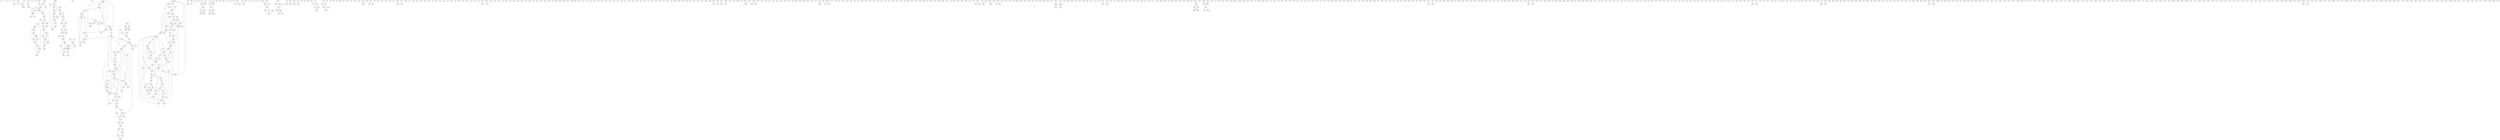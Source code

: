 digraph adj {
graph [k=25]
edge [d=-24]
"1+" [l=53 C=129]
"1-" [l=53 C=129]
"4+" [l=106 C=331]
"4-" [l=106 C=331]
"5+" [l=152 C=656]
"5-" [l=152 C=656]
"7+" [l=27 C=31]
"7-" [l=27 C=31]
"10+" [l=79 C=239]
"10-" [l=79 C=239]
"14+" [l=54 C=116]
"14-" [l=54 C=116]
"20+" [l=199 C=759]
"20-" [l=199 C=759]
"22+" [l=31 C=436]
"22-" [l=31 C=436]
"23+" [l=172 C=756]
"23-" [l=172 C=756]
"26+" [l=147 C=558]
"26-" [l=147 C=558]
"27+" [l=88 C=333]
"27-" [l=88 C=333]
"28+" [l=88 C=402]
"28-" [l=88 C=402]
"30+" [l=49 C=92]
"30-" [l=49 C=92]
"31+" [l=73 C=259]
"31-" [l=73 C=259]
"34+" [l=42 C=1011]
"34-" [l=42 C=1011]
"35+" [l=210 C=984]
"35-" [l=210 C=984]
"40+" [l=45 C=267]
"40-" [l=45 C=267]
"44+" [l=159 C=627]
"44-" [l=159 C=627]
"46+" [l=162 C=563]
"46-" [l=162 C=563]
"48+" [l=98 C=440]
"48-" [l=98 C=440]
"49+" [l=71 C=251]
"49-" [l=71 C=251]
"56+" [l=109 C=605]
"56-" [l=109 C=605]
"57+" [l=43 C=161]
"57-" [l=43 C=161]
"59+" [l=36 C=178]
"59-" [l=36 C=178]
"60+" [l=133 C=654]
"60-" [l=133 C=654]
"61+" [l=69 C=146]
"61-" [l=69 C=146]
"63+" [l=125 C=463]
"63-" [l=125 C=463]
"67+" [l=60 C=278]
"67-" [l=60 C=278]
"68+" [l=117 C=249]
"68-" [l=117 C=249]
"69+" [l=77 C=454]
"69-" [l=77 C=454]
"70+" [l=99 C=779]
"70-" [l=99 C=779]
"76+" [l=49 C=170]
"76-" [l=49 C=170]
"77+" [l=26 C=192]
"77-" [l=26 C=192]
"78+" [l=73 C=225]
"78-" [l=73 C=225]
"80+" [l=215 C=1182]
"80-" [l=215 C=1182]
"81+" [l=62 C=316]
"81-" [l=62 C=316]
"89+" [l=202 C=1008]
"89-" [l=202 C=1008]
"91+" [l=46 C=116]
"91-" [l=46 C=116]
"94+" [l=40 C=582]
"94-" [l=40 C=582]
"95+" [l=97 C=397]
"95-" [l=97 C=397]
"96+" [l=46 C=160]
"96-" [l=46 C=160]
"100+" [l=144 C=553]
"100-" [l=144 C=553]
"106+" [l=70 C=205]
"106-" [l=70 C=205]
"111+" [l=43 C=278]
"111-" [l=43 C=278]
"116+" [l=131 C=650]
"116-" [l=131 C=650]
"118+" [l=119 C=606]
"118-" [l=119 C=606]
"123+" [l=77 C=147]
"123-" [l=77 C=147]
"124+" [l=171 C=625]
"124-" [l=171 C=625]
"125+" [l=102 C=739]
"125-" [l=102 C=739]
"126+" [l=132 C=552]
"126-" [l=132 C=552]
"127+" [l=75 C=259]
"127-" [l=75 C=259]
"128+" [l=102 C=542]
"128-" [l=102 C=542]
"130+" [l=62 C=204]
"130-" [l=62 C=204]
"132+" [l=118 C=463]
"132-" [l=118 C=463]
"140+" [l=70 C=195]
"140-" [l=70 C=195]
"144+" [l=113 C=370]
"144-" [l=113 C=370]
"146+" [l=55 C=103]
"146-" [l=55 C=103]
"149+" [l=59 C=128]
"149-" [l=59 C=128]
"150+" [l=129 C=547]
"150-" [l=129 C=547]
"157+" [l=72 C=193]
"157-" [l=72 C=193]
"158+" [l=40 C=183]
"158-" [l=40 C=183]
"161+" [l=183 C=902]
"161-" [l=183 C=902]
"163+" [l=65 C=169]
"163-" [l=65 C=169]
"164+" [l=78 C=181]
"164-" [l=78 C=181]
"165+" [l=49 C=57]
"165-" [l=49 C=57]
"166+" [l=39 C=161]
"166-" [l=39 C=161]
"167+" [l=178 C=612]
"167-" [l=178 C=612]
"168+" [l=116 C=412]
"168-" [l=116 C=412]
"178+" [l=84 C=260]
"178-" [l=84 C=260]
"179+" [l=70 C=213]
"179-" [l=70 C=213]
"180+" [l=53 C=131]
"180-" [l=53 C=131]
"181+" [l=60 C=261]
"181-" [l=60 C=261]
"183+" [l=74 C=134]
"183-" [l=74 C=134]
"184+" [l=50 C=124]
"184-" [l=50 C=124]
"186+" [l=37 C=300]
"186-" [l=37 C=300]
"193+" [l=96 C=204]
"193-" [l=96 C=204]
"199+" [l=121 C=490]
"199-" [l=121 C=490]
"200+" [l=102 C=364]
"200-" [l=102 C=364]
"202+" [l=56 C=151]
"202-" [l=56 C=151]
"205+" [l=87 C=274]
"205-" [l=87 C=274]
"206+" [l=49 C=285]
"206-" [l=49 C=285]
"208+" [l=113 C=535]
"208-" [l=113 C=535]
"209+" [l=83 C=295]
"209-" [l=83 C=295]
"210+" [l=29 C=118]
"210-" [l=29 C=118]
"211+" [l=92 C=290]
"211-" [l=92 C=290]
"213+" [l=426 C=1849]
"213-" [l=426 C=1849]
"214+" [l=118 C=328]
"214-" [l=118 C=328]
"215+" [l=103 C=273]
"215-" [l=103 C=273]
"217+" [l=111 C=485]
"217-" [l=111 C=485]
"225+" [l=159 C=476]
"225-" [l=159 C=476]
"226+" [l=53 C=155]
"226-" [l=53 C=155]
"233+" [l=51 C=114]
"233-" [l=51 C=114]
"234+" [l=39 C=119]
"234-" [l=39 C=119]
"241+" [l=54 C=93]
"241-" [l=54 C=93]
"243+" [l=128 C=510]
"243-" [l=128 C=510]
"245+" [l=76 C=166]
"245-" [l=76 C=166]
"248+" [l=47 C=377]
"248-" [l=47 C=377]
"251+" [l=70 C=198]
"251-" [l=70 C=198]
"255+" [l=49 C=156]
"255-" [l=49 C=156]
"256+" [l=163 C=693]
"256-" [l=163 C=693]
"260+" [l=166 C=748]
"260-" [l=166 C=748]
"261+" [l=151 C=658]
"261-" [l=151 C=658]
"264+" [l=72 C=242]
"264-" [l=72 C=242]
"265+" [l=44 C=59]
"265-" [l=44 C=59]
"269+" [l=83 C=208]
"269-" [l=83 C=208]
"270+" [l=125 C=374]
"270-" [l=125 C=374]
"272+" [l=88 C=570]
"272-" [l=88 C=570]
"273+" [l=142 C=642]
"273-" [l=142 C=642]
"275+" [l=62 C=164]
"275-" [l=62 C=164]
"276+" [l=114 C=414]
"276-" [l=114 C=414]
"278+" [l=95 C=270]
"278-" [l=95 C=270]
"279+" [l=55 C=79]
"279-" [l=55 C=79]
"280+" [l=169 C=784]
"280-" [l=169 C=784]
"286+" [l=50 C=700]
"286-" [l=50 C=700]
"288+" [l=54 C=120]
"288-" [l=54 C=120]
"289+" [l=71 C=157]
"289-" [l=71 C=157]
"291+" [l=70 C=264]
"291-" [l=70 C=264]
"292+" [l=218 C=1165]
"292-" [l=218 C=1165]
"294+" [l=112 C=501]
"294-" [l=112 C=501]
"295+" [l=51 C=179]
"295-" [l=51 C=179]
"297+" [l=68 C=156]
"297-" [l=68 C=156]
"299+" [l=133 C=346]
"299-" [l=133 C=346]
"300+" [l=49 C=154]
"300-" [l=49 C=154]
"303+" [l=49 C=70]
"303-" [l=49 C=70]
"307+" [l=71 C=214]
"307-" [l=71 C=214]
"309+" [l=27 C=60]
"309-" [l=27 C=60]
"311+" [l=42 C=744]
"311-" [l=42 C=744]
"314+" [l=84 C=230]
"314-" [l=84 C=230]
"317+" [l=81 C=303]
"317-" [l=81 C=303]
"319+" [l=112 C=288]
"319-" [l=112 C=288]
"320+" [l=414 C=1998]
"320-" [l=414 C=1998]
"323+" [l=48 C=130]
"323-" [l=48 C=130]
"325+" [l=65 C=195]
"325-" [l=65 C=195]
"327+" [l=137 C=647]
"327-" [l=137 C=647]
"328+" [l=135 C=527]
"328-" [l=135 C=527]
"329+" [l=143 C=551]
"329-" [l=143 C=551]
"331+" [l=87 C=356]
"331-" [l=87 C=356]
"332+" [l=76 C=204]
"332-" [l=76 C=204]
"333+" [l=150 C=814]
"333-" [l=150 C=814]
"337+" [l=49 C=162]
"337-" [l=49 C=162]
"338+" [l=58 C=182]
"338-" [l=58 C=182]
"340+" [l=35 C=112]
"340-" [l=35 C=112]
"341+" [l=159 C=657]
"341-" [l=159 C=657]
"342+" [l=84 C=295]
"342-" [l=84 C=295]
"343+" [l=195 C=599]
"343-" [l=195 C=599]
"344+" [l=51 C=179]
"344-" [l=51 C=179]
"347+" [l=97 C=204]
"347-" [l=97 C=204]
"356+" [l=49 C=101]
"356-" [l=49 C=101]
"357+" [l=56 C=171]
"357-" [l=56 C=171]
"362+" [l=52 C=282]
"362-" [l=52 C=282]
"364+" [l=216 C=946]
"364-" [l=216 C=946]
"366+" [l=25 C=57]
"366-" [l=25 C=57]
"367+" [l=27 C=54]
"367-" [l=27 C=54]
"369+" [l=26 C=18]
"369-" [l=26 C=18]
"370+" [l=67 C=384]
"370-" [l=67 C=384]
"371+" [l=60 C=132]
"371-" [l=60 C=132]
"373+" [l=138 C=573]
"373-" [l=138 C=573]
"374+" [l=100 C=441]
"374-" [l=100 C=441]
"376+" [l=53 C=231]
"376-" [l=53 C=231]
"379+" [l=30 C=53]
"379-" [l=30 C=53]
"380+" [l=131 C=547]
"380-" [l=131 C=547]
"382+" [l=237 C=935]
"382-" [l=237 C=935]
"385+" [l=34 C=293]
"385-" [l=34 C=293]
"387+" [l=55 C=97]
"387-" [l=55 C=97]
"388+" [l=55 C=229]
"388-" [l=55 C=229]
"389+" [l=42 C=481]
"389-" [l=42 C=481]
"390+" [l=81 C=147]
"390-" [l=81 C=147]
"391+" [l=119 C=534]
"391-" [l=119 C=534]
"394+" [l=79 C=311]
"394-" [l=79 C=311]
"396+" [l=27 C=31]
"396-" [l=27 C=31]
"400+" [l=92 C=783]
"400-" [l=92 C=783]
"403+" [l=25 C=25]
"403-" [l=25 C=25]
"407+" [l=33 C=195]
"407-" [l=33 C=195]
"408+" [l=64 C=399]
"408-" [l=64 C=399]
"409+" [l=58 C=185]
"409-" [l=58 C=185]
"411+" [l=230 C=1081]
"411-" [l=230 C=1081]
"415+" [l=79 C=348]
"415-" [l=79 C=348]
"417+" [l=120 C=489]
"417-" [l=120 C=489]
"418+" [l=46 C=304]
"418-" [l=46 C=304]
"419+" [l=49 C=291]
"419-" [l=49 C=291]
"420+" [l=82 C=318]
"420-" [l=82 C=318]
"423+" [l=95 C=420]
"423-" [l=95 C=420]
"426+" [l=27 C=71]
"426-" [l=27 C=71]
"430+" [l=41 C=218]
"430-" [l=41 C=218]
"431+" [l=58 C=183]
"431-" [l=58 C=183]
"433+" [l=98 C=318]
"433-" [l=98 C=318]
"436+" [l=217 C=882]
"436-" [l=217 C=882]
"439+" [l=55 C=171]
"439-" [l=55 C=171]
"440+" [l=104 C=405]
"440-" [l=104 C=405]
"442+" [l=176 C=1051]
"442-" [l=176 C=1051]
"444+" [l=127 C=563]
"444-" [l=127 C=563]
"448+" [l=51 C=133]
"448-" [l=51 C=133]
"449+" [l=66 C=178]
"449-" [l=66 C=178]
"450+" [l=76 C=234]
"450-" [l=76 C=234]
"451+" [l=35 C=147]
"451-" [l=35 C=147]
"453+" [l=71 C=229]
"453-" [l=71 C=229]
"455+" [l=124 C=362]
"455-" [l=124 C=362]
"457+" [l=113 C=421]
"457-" [l=113 C=421]
"464+" [l=84 C=245]
"464-" [l=84 C=245]
"466+" [l=55 C=115]
"466-" [l=55 C=115]
"468+" [l=127 C=435]
"468-" [l=127 C=435]
"470+" [l=66 C=119]
"470-" [l=66 C=119]
"471+" [l=144 C=653]
"471-" [l=144 C=653]
"475+" [l=145 C=594]
"475-" [l=145 C=594]
"477+" [l=105 C=309]
"477-" [l=105 C=309]
"478+" [l=25 C=8]
"478-" [l=25 C=8]
"480+" [l=66 C=154]
"480-" [l=66 C=154]
"481+" [l=170 C=781]
"481-" [l=170 C=781]
"482+" [l=30 C=63]
"482-" [l=30 C=63]
"483+" [l=145 C=598]
"483-" [l=145 C=598]
"484+" [l=306 C=1496]
"484-" [l=306 C=1496]
"487+" [l=115 C=351]
"487-" [l=115 C=351]
"488+" [l=59 C=193]
"488-" [l=59 C=193]
"489+" [l=58 C=271]
"489-" [l=58 C=271]
"490+" [l=55 C=109]
"490-" [l=55 C=109]
"491+" [l=49 C=131]
"491-" [l=49 C=131]
"494+" [l=107 C=303]
"494-" [l=107 C=303]
"499+" [l=283 C=1214]
"499-" [l=283 C=1214]
"500+" [l=49 C=143]
"500-" [l=49 C=143]
"501+" [l=69 C=266]
"501-" [l=69 C=266]
"502+" [l=183 C=773]
"502-" [l=183 C=773]
"503+" [l=25 C=8]
"503-" [l=25 C=8]
"508+" [l=184 C=1499]
"508-" [l=184 C=1499]
"511+" [l=86 C=285]
"511-" [l=86 C=285]
"516+" [l=54 C=120]
"516-" [l=54 C=120]
"518+" [l=34 C=199]
"518-" [l=34 C=199]
"520+" [l=46 C=102]
"520-" [l=46 C=102]
"523+" [l=26 C=115]
"523-" [l=26 C=115]
"526+" [l=75 C=263]
"526-" [l=75 C=263]
"528+" [l=241 C=755]
"528-" [l=241 C=755]
"532+" [l=27 C=20]
"532-" [l=27 C=20]
"535+" [l=171 C=503]
"535-" [l=171 C=503]
"536+" [l=31 C=157]
"536-" [l=31 C=157]
"537+" [l=98 C=407]
"537-" [l=98 C=407]
"538+" [l=67 C=192]
"538-" [l=67 C=192]
"539+" [l=36 C=959]
"539-" [l=36 C=959]
"544+" [l=72 C=171]
"544-" [l=72 C=171]
"545+" [l=97 C=350]
"545-" [l=97 C=350]
"547+" [l=57 C=121]
"547-" [l=57 C=121]
"548+" [l=63 C=229]
"548-" [l=63 C=229]
"550+" [l=61 C=368]
"550-" [l=61 C=368]
"551+" [l=125 C=414]
"551-" [l=125 C=414]
"558+" [l=266 C=1374]
"558-" [l=266 C=1374]
"559+" [l=69 C=195]
"559-" [l=69 C=195]
"560+" [l=35 C=183]
"560-" [l=35 C=183]
"561+" [l=157 C=664]
"561-" [l=157 C=664]
"562+" [l=69 C=688]
"562-" [l=69 C=688]
"564+" [l=48 C=150]
"564-" [l=48 C=150]
"569+" [l=244 C=1344]
"569-" [l=244 C=1344]
"571+" [l=251 C=1015]
"571-" [l=251 C=1015]
"572+" [l=227 C=790]
"572-" [l=227 C=790]
"573+" [l=32 C=139]
"573-" [l=32 C=139]
"574+" [l=133 C=470]
"574-" [l=133 C=470]
"576+" [l=55 C=177]
"576-" [l=55 C=177]
"577+" [l=141 C=490]
"577-" [l=141 C=490]
"579+" [l=58 C=163]
"579-" [l=58 C=163]
"581+" [l=71 C=165]
"581-" [l=71 C=165]
"586+" [l=50 C=86]
"586-" [l=50 C=86]
"587+" [l=179 C=751]
"587-" [l=179 C=751]
"591+" [l=293 C=1431]
"591-" [l=293 C=1431]
"599+" [l=75 C=253]
"599-" [l=75 C=253]
"603+" [l=119 C=519]
"603-" [l=119 C=519]
"604+" [l=80 C=236]
"604-" [l=80 C=236]
"607+" [l=39 C=401]
"607-" [l=39 C=401]
"608+" [l=49 C=114]
"608-" [l=49 C=114]
"610+" [l=157 C=441]
"610-" [l=157 C=441]
"611+" [l=61 C=176]
"611-" [l=61 C=176]
"617+" [l=49 C=163]
"617-" [l=49 C=163]
"622+" [l=62 C=184]
"622-" [l=62 C=184]
"623+" [l=62 C=269]
"623-" [l=62 C=269]
"626+" [l=98 C=325]
"626-" [l=98 C=325]
"627+" [l=131 C=493]
"627-" [l=131 C=493]
"629+" [l=199 C=880]
"629-" [l=199 C=880]
"631+" [l=162 C=748]
"631-" [l=162 C=748]
"632+" [l=63 C=422]
"632-" [l=63 C=422]
"633+" [l=33 C=53]
"633-" [l=33 C=53]
"635+" [l=60 C=114]
"635-" [l=60 C=114]
"637+" [l=73 C=178]
"637-" [l=73 C=178]
"638+" [l=129 C=600]
"638-" [l=129 C=600]
"639+" [l=129 C=304]
"639-" [l=129 C=304]
"648+" [l=109 C=305]
"648-" [l=109 C=305]
"651+" [l=83 C=244]
"651-" [l=83 C=244]
"652+" [l=79 C=226]
"652-" [l=79 C=226]
"653+" [l=116 C=535]
"653-" [l=116 C=535]
"655+" [l=204 C=985]
"655-" [l=204 C=985]
"656+" [l=131 C=425]
"656-" [l=131 C=425]
"657+" [l=187 C=744]
"657-" [l=187 C=744]
"662+" [l=68 C=232]
"662-" [l=68 C=232]
"663+" [l=67 C=658]
"663-" [l=67 C=658]
"664+" [l=54 C=130]
"664-" [l=54 C=130]
"667+" [l=171 C=682]
"667-" [l=171 C=682]
"668+" [l=84 C=221]
"668-" [l=84 C=221]
"669+" [l=140 C=546]
"669-" [l=140 C=546]
"673+" [l=39 C=456]
"673-" [l=39 C=456]
"675+" [l=186 C=946]
"675-" [l=186 C=946]
"676+" [l=130 C=334]
"676-" [l=130 C=334]
"678+" [l=174 C=829]
"678-" [l=174 C=829]
"680+" [l=187 C=702]
"680-" [l=187 C=702]
"682+" [l=59 C=161]
"682-" [l=59 C=161]
"683+" [l=70 C=284]
"683-" [l=70 C=284]
"685+" [l=170 C=603]
"685-" [l=170 C=603]
"687+" [l=128 C=429]
"687-" [l=128 C=429]
"690+" [l=156 C=620]
"690-" [l=156 C=620]
"692+" [l=74 C=285]
"692-" [l=74 C=285]
"703+" [l=145 C=409]
"703-" [l=145 C=409]
"704+" [l=118 C=586]
"704-" [l=118 C=586]
"705+" [l=88 C=494]
"705-" [l=88 C=494]
"706+" [l=58 C=139]
"706-" [l=58 C=139]
"710+" [l=69 C=397]
"710-" [l=69 C=397]
"711+" [l=64 C=214]
"711-" [l=64 C=214]
"712+" [l=58 C=199]
"712-" [l=58 C=199]
"714+" [l=49 C=131]
"714-" [l=49 C=131]
"718+" [l=72 C=233]
"718-" [l=72 C=233]
"719+" [l=153 C=628]
"719-" [l=153 C=628]
"724+" [l=149 C=567]
"724-" [l=149 C=567]
"725+" [l=34 C=173]
"725-" [l=34 C=173]
"727+" [l=40 C=69]
"727-" [l=40 C=69]
"728+" [l=103 C=366]
"728-" [l=103 C=366]
"729+" [l=122 C=455]
"729-" [l=122 C=455]
"732+" [l=46 C=515]
"732-" [l=46 C=515]
"736+" [l=192 C=880]
"736-" [l=192 C=880]
"737+" [l=139 C=489]
"737-" [l=139 C=489]
"740+" [l=50 C=115]
"740-" [l=50 C=115]
"749+" [l=97 C=279]
"749-" [l=97 C=279]
"750+" [l=127 C=665]
"750-" [l=127 C=665]
"755+" [l=194 C=849]
"755-" [l=194 C=849]
"756+" [l=85 C=151]
"756-" [l=85 C=151]
"757+" [l=156 C=433]
"757-" [l=156 C=433]
"759+" [l=160 C=778]
"759-" [l=160 C=778]
"761+" [l=56 C=138]
"761-" [l=56 C=138]
"764+" [l=88 C=315]
"764-" [l=88 C=315]
"769+" [l=39 C=515]
"769-" [l=39 C=515]
"770+" [l=130 C=392]
"770-" [l=130 C=392]
"771+" [l=81 C=155]
"771-" [l=81 C=155]
"775+" [l=88 C=178]
"775-" [l=88 C=178]
"780+" [l=105 C=280]
"780-" [l=105 C=280]
"782+" [l=46 C=72]
"782-" [l=46 C=72]
"785+" [l=64 C=175]
"785-" [l=64 C=175]
"786+" [l=27 C=166]
"786-" [l=27 C=166]
"787+" [l=164 C=465]
"787-" [l=164 C=465]
"790+" [l=49 C=145]
"790-" [l=49 C=145]
"793+" [l=167 C=562]
"793-" [l=167 C=562]
"794+" [l=114 C=419]
"794-" [l=114 C=419]
"797+" [l=52 C=231]
"797-" [l=52 C=231]
"799+" [l=49 C=97]
"799-" [l=49 C=97]
"800+" [l=49 C=174]
"800-" [l=49 C=174]
"802+" [l=26 C=38]
"802-" [l=26 C=38]
"803+" [l=43 C=85]
"803-" [l=43 C=85]
"816+" [l=217 C=1042]
"816-" [l=217 C=1042]
"817+" [l=58 C=110]
"817-" [l=58 C=110]
"819+" [l=121 C=454]
"819-" [l=121 C=454]
"825+" [l=117 C=289]
"825-" [l=117 C=289]
"828+" [l=25 C=9]
"828-" [l=25 C=9]
"829+" [l=43 C=203]
"829-" [l=43 C=203]
"831+" [l=69 C=126]
"831-" [l=69 C=126]
"832+" [l=44 C=74]
"832-" [l=44 C=74]
"835+" [l=95 C=383]
"835-" [l=95 C=383]
"836+" [l=84 C=302]
"836-" [l=84 C=302]
"838+" [l=58 C=175]
"838-" [l=58 C=175]
"840+" [l=92 C=281]
"840-" [l=92 C=281]
"847+" [l=173 C=997]
"847-" [l=173 C=997]
"849+" [l=28 C=152]
"849-" [l=28 C=152]
"850+" [l=194 C=623]
"850-" [l=194 C=623]
"854+" [l=48 C=151]
"854-" [l=48 C=151]
"856+" [l=101 C=419]
"856-" [l=101 C=419]
"857+" [l=48 C=132]
"857-" [l=48 C=132]
"858+" [l=111 C=324]
"858-" [l=111 C=324]
"859+" [l=49 C=121]
"859-" [l=49 C=121]
"862+" [l=44 C=526]
"862-" [l=44 C=526]
"864+" [l=72 C=239]
"864-" [l=72 C=239]
"868+" [l=123 C=848]
"868-" [l=123 C=848]
"871+" [l=159 C=479]
"871-" [l=159 C=479]
"872+" [l=75 C=213]
"872-" [l=75 C=213]
"873+" [l=35 C=182]
"873-" [l=35 C=182]
"874+" [l=49 C=138]
"874-" [l=49 C=138]
"875+" [l=26 C=32]
"875-" [l=26 C=32]
"876+" [l=66 C=202]
"876-" [l=66 C=202]
"877+" [l=93 C=463]
"877-" [l=93 C=463]
"878+" [l=92 C=315]
"878-" [l=92 C=315]
"880+" [l=94 C=449]
"880-" [l=94 C=449]
"882+" [l=225 C=1069]
"882-" [l=225 C=1069]
"883+" [l=166 C=709]
"883-" [l=166 C=709]
"884+" [l=103 C=483]
"884-" [l=103 C=483]
"889+" [l=207 C=1317]
"889-" [l=207 C=1317]
"892+" [l=135 C=385]
"892-" [l=135 C=385]
"894+" [l=213 C=1097]
"894-" [l=213 C=1097]
"897+" [l=116 C=442]
"897-" [l=116 C=442]
"900+" [l=87 C=242]
"900-" [l=87 C=242]
"902+" [l=466 C=2256]
"902-" [l=466 C=2256]
"903+" [l=25 C=8]
"903-" [l=25 C=8]
"905+" [l=74 C=256]
"905-" [l=74 C=256]
"906+" [l=273 C=1380]
"906-" [l=273 C=1380]
"908+" [l=197 C=1501]
"908-" [l=197 C=1501]
"912+" [l=455 C=2878]
"912-" [l=455 C=2878]
"1130+" [l=1991 C=9289]
"1130-" [l=1991 C=9289]
"1131+" [l=1486 C=6904]
"1131-" [l=1486 C=6904]
"1133+" [l=2319 C=10096]
"1133-" [l=2319 C=10096]
"1134+" [l=3586 C=16620]
"1134-" [l=3586 C=16620]
"1135+" [l=1519 C=6859]
"1135-" [l=1519 C=6859]
"1136+" [l=1499 C=5686]
"1136-" [l=1499 C=5686]
"1137+" [l=3260 C=15567]
"1137-" [l=3260 C=15567]
"1138+" [l=2790 C=11614]
"1138-" [l=2790 C=11614]
"1139+" [l=1794 C=6818]
"1139-" [l=1794 C=6818]
"1140+" [l=1034 C=2831]
"1140-" [l=1034 C=2831]
"1141+" [l=731 C=3191]
"1141-" [l=731 C=3191]
"1142+" [l=2414 C=10944]
"1142-" [l=2414 C=10944]
"1144+" [l=646 C=3066]
"1144-" [l=646 C=3066]
"1145+" [l=3261 C=13412]
"1145-" [l=3261 C=13412]
"1147+" [l=604 C=2764]
"1147-" [l=604 C=2764]
"1148+" [l=3399 C=14064]
"1148-" [l=3399 C=14064]
"1150+" [l=3678 C=19047]
"1150-" [l=3678 C=19047]
"1151+" [l=2103 C=14409]
"1151-" [l=2103 C=14409]
"1152+" [l=6696 C=33703]
"1152-" [l=6696 C=33703]
"1153+" [l=743 C=2706]
"1153-" [l=743 C=2706]
"1154+" [l=641 C=3300]
"1154-" [l=641 C=3300]
"1155+" [l=633 C=2136]
"1155-" [l=633 C=2136]
"1156+" [l=2113 C=10510]
"1156-" [l=2113 C=10510]
"1157+" [l=882 C=3481]
"1157-" [l=882 C=3481]
"1158+" [l=1889 C=9649]
"1158-" [l=1889 C=9649]
"1159+" [l=1580 C=7165]
"1159-" [l=1580 C=7165]
"1160+" [l=2314 C=10928]
"1160-" [l=2314 C=10928]
"1161+" [l=655 C=2795]
"1161-" [l=655 C=2795]
"1165+" [l=641 C=1528]
"1165-" [l=641 C=1528]
"1166+" [l=2836 C=12443]
"1166-" [l=2836 C=12443]
"1167+" [l=4274 C=19722]
"1167-" [l=4274 C=19722]
"1168+" [l=3135 C=12383]
"1168-" [l=3135 C=12383]
"1169+" [l=3826 C=17104]
"1169-" [l=3826 C=17104]
"1170+" [l=647 C=1896]
"1170-" [l=647 C=1896]
"1171+" [l=1341 C=6637]
"1171-" [l=1341 C=6637]
"1172+" [l=4181 C=19021]
"1172-" [l=4181 C=19021]
"1173+" [l=1180 C=4694]
"1173-" [l=1180 C=4694]
"1174+" [l=3561 C=15077]
"1174-" [l=3561 C=15077]
"1175+" [l=727 C=2453]
"1175-" [l=727 C=2453]
"1176+" [l=986 C=5031]
"1176-" [l=986 C=5031]
"1177+" [l=842 C=6808]
"1177-" [l=842 C=6808]
"1178+" [l=2587 C=12707]
"1178-" [l=2587 C=12707]
"1180+" [l=1081 C=3780]
"1180-" [l=1081 C=3780]
"1181+" [l=1170 C=6238]
"1181-" [l=1170 C=6238]
"1184+" [l=828 C=2110]
"1184-" [l=828 C=2110]
"1185+" [l=810 C=3779]
"1185-" [l=810 C=3779]
"1187+" [l=1637 C=6134]
"1187-" [l=1637 C=6134]
"1189+" [l=5110 C=27138]
"1189-" [l=5110 C=27138]
"1190+" [l=665 C=2194]
"1190-" [l=665 C=2194]
"1191+" [l=826 C=5115]
"1191-" [l=826 C=5115]
"1192+" [l=2622 C=11628]
"1192-" [l=2622 C=11628]
"1193+" [l=746 C=3229]
"1193-" [l=746 C=3229]
"1194+" [l=5364 C=22494]
"1194-" [l=5364 C=22494]
"1195+" [l=3176 C=16360]
"1195-" [l=3176 C=16360]
"1196+" [l=2287 C=8704]
"1196-" [l=2287 C=8704]
"1197+" [l=1577 C=6789]
"1197-" [l=1577 C=6789]
"1198+" [l=2194 C=9768]
"1198-" [l=2194 C=9768]
"1199+" [l=585 C=1247]
"1199-" [l=585 C=1247]
"1200+" [l=2776 C=10904]
"1200-" [l=2776 C=10904]
"1201+" [l=3194 C=16274]
"1201-" [l=3194 C=16274]
"1202+" [l=9494 C=47014]
"1202-" [l=9494 C=47014]
"1203+" [l=1222 C=5283]
"1203-" [l=1222 C=5283]
"1204+" [l=1944 C=10172]
"1204-" [l=1944 C=10172]
"1206+" [l=1316 C=4455]
"1206-" [l=1316 C=4455]
"1207+" [l=2376 C=12024]
"1207-" [l=2376 C=12024]
"1208+" [l=571 C=2189]
"1208-" [l=571 C=2189]
"1209+" [l=1563 C=7569]
"1209-" [l=1563 C=7569]
"1211+" [l=3477 C=17114]
"1211-" [l=3477 C=17114]
"1212+" [l=1351 C=7123]
"1212-" [l=1351 C=7123]
"1213+" [l=579 C=3350]
"1213-" [l=579 C=3350]
"1214+" [l=4923 C=24078]
"1214-" [l=4923 C=24078]
"1215+" [l=620 C=4086]
"1215-" [l=620 C=4086]
"1216+" [l=2222 C=10287]
"1216-" [l=2222 C=10287]
"1217+" [l=3858 C=26941]
"1217-" [l=3858 C=26941]
"1218+" [l=920 C=5591]
"1218-" [l=920 C=5591]
"1219+" [l=650 C=4234]
"1219-" [l=650 C=4234]
"1220+" [l=5474 C=25961]
"1220-" [l=5474 C=25961]
"1221+" [l=3723 C=16313]
"1221-" [l=3723 C=16313]
"1222+" [l=2560 C=11270]
"1222-" [l=2560 C=11270]
"1223+" [l=12397 C=52811]
"1223-" [l=12397 C=52811]
"1224+" [l=1593 C=6476]
"1224-" [l=1593 C=6476]
"1225+" [l=3084 C=13441]
"1225-" [l=3084 C=13441]
"1226+" [l=1139 C=4138]
"1226-" [l=1139 C=4138]
"5+" -> "1194+" [d=-20]
"7+" -> "7+"
"7+" -> "382+"
"7-" -> "7-"
"7-" -> "1222+"
"14+" -> "59-"
"14-" -> "478-"
"22+" -> "786+" [d=-15]
"22+" -> "165-" [d=-19]
"22+" -> "673-" [d=-15]
"22-" -> "491-"
"22-" -> "34+" [d=-17]
"22-" -> "379+" [d=-17]
"23+" -> "902+" [d=-17]
"27-" -> "76-"
"27-" -> "300+"
"28-" -> "76-"
"28-" -> "300+"
"30-" -> "342+"
"30-" -> "464-"
"31+" -> "908+"
"31-" -> "430-"
"34+" -> "77-" [d=-11]
"34-" -> "22+" [d=-17]
"40+" -> "444+"
"40+" -> "520+"
"40-" -> "573-"
"48+" -> "367+" [d=-21]
"48-" -> "158-"
"49+" -> "234+"
"49-" -> "158-"
"56-" -> "276-"
"57+" -> "367+" [d=-21]
"57-" -> "523-" [d=-21]
"59+" -> "14-"
"59+" -> "875+" [d=-21]
"59-" -> "388+"
"59-" -> "403+" [d=-19]
"63+" -> "889+"
"67-" -> "303+"
"67-" -> "248+" [d=-22]
"70-" -> "91-"
"70-" -> "279+"
"76+" -> "27+"
"76+" -> "28+"
"76-" -> "503-"
"77+" -> "323-"
"77+" -> "725-" [d=-18]
"77+" -> "34-" [d=-11]
"77+" -> "491+" [d=-11]
"77-" -> "272+"
"77-" -> "539-"
"81+" -> "710+"
"81-" -> "367-"
"91+" -> "70+"
"91-" -> "1217+"
"94+" -> "523+"
"94-" -> "786-"
"95+" -> "340+"
"95-" -> "873-"
"96+" -> "210-"
"96-" -> "873-"
"111+" -> "489+"
"111+" -> "309-" [d=-18]
"111-" -> "663+"
"116+" -> "604+"
"125+" -> "653-"
"125+" -> "759+"
"125-" -> "180-"
"125-" -> "889-"
"126+" -> "1157+" [d=-23]
"158+" -> "48+"
"158+" -> "49+"
"158-" -> "415+"
"158-" -> "1151+"
"161+" -> "1226-" [d=-12]
"165+" -> "22-" [d=-19]
"165-" -> "186+"
"166+" -> "407-"
"166+" -> "286-" [d=-14]
"166-" -> "536-" [d=-14]
"180+" -> "125+"
"181+" -> "829-"
"181-" -> "802+"
"183+" -> "750+"
"186+" -> "769-"
"186-" -> "165+"
"186-" -> "673+" [d=-18]
"202+" -> "903+"
"206+" -> "663+"
"206-" -> "309-"
"208+" -> "210+" [d=-18]
"208-" -> "829+"
"210+" -> "96-"
"210+" -> "536+" [d=-23]
"210-" -> "396-"
"210-" -> "208-" [d=-18]
"210-" -> "234+" [d=-14]
"234+" -> "426+"
"234-" -> "49-"
"234-" -> "210+" [d=-14]
"248-" -> "623-"
"248-" -> "67+" [d=-22]
"255+" -> "862+"
"255-" -> "311+" [d=-23]
"265+" -> "875+"
"265-" -> "478+"
"270-" -> "499-"
"272+" -> "673+"
"272-" -> "77+"
"273+" -> "1185-" [d=-13]
"275+" -> "829+"
"275-" -> "340-"
"276+" -> "56+"
"276+" -> "1180+"
"279+" -> "1217+"
"279-" -> "70+"
"286+" -> "632+"
"286+" -> "560+" [d=-14]
"286+" -> "166-" [d=-14]
"286+" -> "873+" [d=-14]
"286+" -> "874+" [d=-14]
"286-" -> "518-"
"286-" -> "803+"
"288+" -> "1198-"
"295+" -> "366-"
"295+" -> "369+"
"295+" -> "711+"
"295-" -> "1177-"
"300+" -> "503-"
"300-" -> "27+"
"300-" -> "28+"
"303-" -> "67+"
"309+" -> "206+"
"309+" -> "111-" [d=-18]
"309-" -> "500+"
"309-" -> "550-"
"311+" -> "539+"
"311-" -> "769+"
"311-" -> "255+" [d=-23]
"311-" -> "385+" [d=-17]
"317+" -> "1218-"
"323+" -> "77-"
"323-" -> "379-"
"332+" -> "340+"
"332-" -> "536+"
"333-" -> "1218-"
"337+" -> "545-"
"337-" -> "544+"
"337-" -> "864-"
"338+" -> "451+" [d=-22]
"338-" -> "370-"
"340+" -> "275+"
"340+" -> "439+"
"340-" -> "95-"
"340-" -> "332-"
"342+" -> "503+"
"342-" -> "30+"
"342-" -> "617+"
"344+" -> "518+"
"344-" -> "573+"
"356+" -> "544+"
"356+" -> "864-"
"356-" -> "545-"
"357+" -> "710+"
"357-" -> "367-" [d=-18]
"362+" -> "564+"
"362+" -> "651-"
"362-" -> "705-"
"362-" -> "706-"
"366+" -> "295-"
"366+" -> "366+"
"366+" -> "903-" [d=-19]
"366-" -> "366-"
"366-" -> "369+"
"366-" -> "711+"
"367+" -> "81+"
"367+" -> "357+" [d=-18]
"367+" -> "854-" [d=-18]
"367-" -> "782+"
"367-" -> "48-" [d=-21]
"367-" -> "57-" [d=-21]
"369+" -> "561+"
"369+" -> "857-"
"369-" -> "295-"
"369-" -> "366+"
"369-" -> "903-" [d=-19]
"370+" -> "338+"
"370+" -> "482+" [d=-19]
"370-" -> "376+"
"371+" -> "482+"
"371-" -> "376+"
"373-" -> "415-"
"373-" -> "444-"
"376+" -> "705+"
"376+" -> "706+"
"376-" -> "370+"
"376-" -> "371+"
"379+" -> "323+"
"379+" -> "725+" [d=-15]
"379-" -> "22+" [d=-17]
"382-" -> "7-"
"382-" -> "1222+"
"385+" -> "849+"
"385-" -> "607-"
"385-" -> "311+" [d=-17]
"388+" -> "732+"
"388-" -> "59+"
"389+" -> "673-" [d=-15]
"389+" -> "786+" [d=-15]
"389-" -> "632-"
"389-" -> "725+" [d=-13]
"396+" -> "210+"
"396-" -> "408+"
"396-" -> "573-" [d=-11]
"400+" -> "908+"
"400-" -> "430-" [d=-22]
"400-" -> "633+" [d=-10]
"403+" -> "418+"
"403+" -> "419+"
"403-" -> "732-"
"403-" -> "59+" [d=-19]
"407+" -> "166-"
"407+" -> "873+"
"407+" -> "874+"
"407-" -> "439-"
"407-" -> "562-"
"408+" -> "562+"
"408-" -> "396+"
"415+" -> "373+"
"415-" -> "158+"
"417+" -> "572+"
"417+" -> "836+"
"418+" -> "875-" [d=-21]
"418+" -> "732+" [d=-21]
"418-" -> "403-"
"419+" -> "875-"
"419-" -> "403-"
"420+" -> "548-"
"426+" -> "523+" [d=-15]
"426+" -> "782-" [d=-10]
"426+" -> "803-" [d=-10]
"426-" -> "234-"
"426-" -> "573+" [d=-23]
"430+" -> "31+"
"430+" -> "400+" [d=-22]
"430-" -> "714+"
"430-" -> "727+"
"431+" -> "478-"
"431-" -> "868-"
"439+" -> "407+"
"439-" -> "340-"
"444+" -> "373+"
"444-" -> "40-"
"449+" -> "889+"
"451-" -> "790-"
"451-" -> "338-" [d=-22]
"453+" -> "828+"
"464+" -> "30+"
"464+" -> "617+"
"464-" -> "503+"
"470+" -> "835-"
"470-" -> "1177-"
"475-" -> "1201+" [d=-11]
"478+" -> "14+"
"478+" -> "431-"
"478-" -> "265+"
"478-" -> "908-" [d=-23]
"482+" -> "790+"
"482-" -> "371-"
"482-" -> "370-" [d=-19]
"489+" -> "1177+" [d=-12]
"489-" -> "111-"
"491+" -> "22+"
"491-" -> "77-" [d=-11]
"499+" -> "270+"
"500+" -> "1177+" [d=-12]
"500-" -> "309+"
"503+" -> "76+"
"503+" -> "300-"
"503-" -> "342-"
"503-" -> "464+"
"508+" -> "799-"
"508+" -> "800-"
"508-" -> "635-"
"508-" -> "1191-"
"516+" -> "604+"
"518+" -> "286+"
"518-" -> "344-"
"518-" -> "523-" [d=-12]
"520+" -> "560-"
"520-" -> "40-"
"523+" -> "57+" [d=-21]
"523+" -> "562+" [d=-20]
"523+" -> "849-" [d=-17]
"523+" -> "518+" [d=-12]
"523-" -> "94-"
"523-" -> "426-" [d=-15]
"532+" -> "532+"
"532-" -> "532-"
"536+" -> "874-"
"536+" -> "166+" [d=-14]
"536+" -> "560-" [d=-10]
"536-" -> "332+"
"536-" -> "210-" [d=-23]
"539+" -> "77+"
"539-" -> "311-"
"539-" -> "607+" [d=-14]
"539-" -> "608+" [d=-14]
"544+" -> "1151-"
"544-" -> "337+"
"544-" -> "356-"
"545+" -> "337-"
"545+" -> "356+"
"548+" -> "420-"
"548+" -> "756-"
"550+" -> "309+"
"550-" -> "1177+"
"560+" -> "520-"
"560+" -> "536-" [d=-10]
"560-" -> "854+"
"560-" -> "286-" [d=-14]
"561+" -> "1189+" [d=-5]
"561-" -> "369-"
"562+" -> "407+"
"562-" -> "408-"
"562-" -> "523-" [d=-20]
"564+" -> "802-"
"564-" -> "362-"
"569-" -> "799+"
"569-" -> "800+"
"572-" -> "417-"
"573+" -> "40+"
"573+" -> "396+" [d=-11]
"573-" -> "344+"
"573-" -> "426+" [d=-23]
"604-" -> "116-"
"604-" -> "516-"
"607+" -> "385+"
"607-" -> "539+" [d=-14]
"608+" -> "849+"
"608-" -> "539+" [d=-14]
"617-" -> "342+"
"617-" -> "464-"
"623+" -> "248+"
"631-" -> "1158+" [d=-10]
"632+" -> "389+"
"632-" -> "286-"
"633+" -> "663-"
"633-" -> "727-"
"633-" -> "400+" [d=-10]
"635+" -> "508+"
"651+" -> "362-"
"651-" -> "829-"
"653+" -> "125-"
"653-" -> "1215+"
"662+" -> "908-"
"663+" -> "633-"
"663+" -> "714-"
"663-" -> "111+"
"663-" -> "206-"
"664+" -> "799+"
"664+" -> "800+"
"673+" -> "389-" [d=-15]
"673+" -> "22-" [d=-15]
"673-" -> "272-"
"673-" -> "186+" [d=-18]
"676+" -> "1130-" [d=-10]
"705+" -> "362+"
"705-" -> "376-"
"706+" -> "362+"
"706-" -> "376-"
"710+" -> "802+"
"710-" -> "81-"
"710-" -> "357-"
"711-" -> "295-"
"711-" -> "366+"
"711-" -> "903-" [d=-19]
"714+" -> "663-"
"714-" -> "430+"
"725+" -> "77-" [d=-18]
"725-" -> "379-" [d=-15]
"725-" -> "389+" [d=-13]
"727+" -> "633+"
"727-" -> "430+"
"732+" -> "403+"
"732-" -> "388-"
"732-" -> "418-" [d=-21]
"750-" -> "183-"
"750-" -> "1217-"
"756+" -> "548-"
"759-" -> "125-"
"769+" -> "186-"
"769+" -> "862+" [d=-13]
"769-" -> "311+"
"775+" -> "903+"
"782+" -> "426-" [d=-10]
"782-" -> "367+"
"786+" -> "94+"
"786+" -> "862-"
"786-" -> "389-" [d=-15]
"786-" -> "22-" [d=-15]
"787-" -> "1181-" [d=-20]
"790+" -> "451+"
"790-" -> "482-"
"799+" -> "508-"
"799-" -> "569+"
"799-" -> "664-"
"800+" -> "508-"
"800-" -> "569+"
"800-" -> "664-"
"802+" -> "564-"
"802+" -> "1213+"
"802-" -> "181+"
"802-" -> "710-"
"803+" -> "426-" [d=-10]
"803-" -> "286+"
"828+" -> "828+" [d=-22]
"828+" -> "1147+"
"828-" -> "453-"
"828-" -> "828-" [d=-22]
"829+" -> "181-"
"829+" -> "651+"
"829-" -> "208+"
"829-" -> "275-"
"832-" -> "877+"
"835+" -> "470-"
"835+" -> "857+"
"836-" -> "417-"
"849+" -> "862+" [d=-19]
"849+" -> "523-" [d=-17]
"849-" -> "385-"
"849-" -> "608-"
"854+" -> "367-" [d=-18]
"854-" -> "560+"
"857+" -> "369-"
"857-" -> "835-"
"862+" -> "786-"
"862-" -> "255-"
"862-" -> "849-" [d=-19]
"862-" -> "769-" [d=-13]
"864+" -> "337+"
"864+" -> "356-"
"864-" -> "1151-"
"868+" -> "431+"
"868+" -> "875+" [d=-17]
"873+" -> "95+"
"873+" -> "96+"
"873-" -> "407-"
"873-" -> "286-" [d=-14]
"874+" -> "536-"
"874-" -> "407-"
"874-" -> "286-" [d=-14]
"875+" -> "419-"
"875+" -> "418-" [d=-21]
"875-" -> "265-"
"875-" -> "59-" [d=-21]
"875-" -> "868-" [d=-17]
"877-" -> "832+"
"883+" -> "1215+"
"884+" -> "1225-" [d=-15]
"889+" -> "125+"
"889-" -> "63-"
"889-" -> "449-"
"902-" -> "23-" [d=-17]
"903+" -> "366-" [d=-19]
"903+" -> "369+" [d=-19]
"903+" -> "711+" [d=-19]
"903+" -> "1134-"
"903-" -> "202-"
"903-" -> "775-"
"908+" -> "662-"
"908+" -> "478+" [d=-23]
"908-" -> "31-"
"908-" -> "400-"
"1130+" -> "676-" [d=-10]
"1134+" -> "903-"
"1147-" -> "828-"
"1151+" -> "544-"
"1151+" -> "864+"
"1151-" -> "158+"
"1157-" -> "126-" [d=-23]
"1158-" -> "631+" [d=-10]
"1159-" -> "1198-"
"1177+" -> "295+"
"1177+" -> "470+"
"1177-" -> "550+"
"1177-" -> "489-" [d=-12]
"1177-" -> "500-" [d=-12]
"1180-" -> "276-"
"1181+" -> "787+" [d=-20]
"1185+" -> "273-" [d=-13]
"1189-" -> "561-" [d=-5]
"1190+" -> "1195+" [d=-12]
"1191+" -> "508+"
"1194-" -> "5-" [d=-20]
"1195-" -> "1190-" [d=-12]
"1198+" -> "288-"
"1198+" -> "1159+"
"1201-" -> "475+" [d=-11]
"1213-" -> "802-"
"1215-" -> "653+"
"1215-" -> "883-"
"1217+" -> "750+"
"1217-" -> "91+"
"1217-" -> "279-"
"1218+" -> "317-"
"1218+" -> "333+"
"1222-" -> "7+"
"1222-" -> "382+"
"1225+" -> "884-" [d=-15]
"1226+" -> "161-" [d=-12]
}
